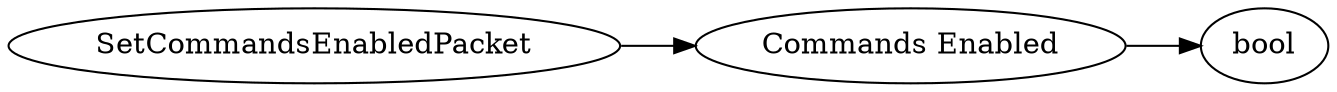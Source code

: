 digraph "SetCommandsEnabledPacket" {
rankdir = LR
0
0 -> 1
1 -> 2

0 [label="SetCommandsEnabledPacket",comment="name: \"SetCommandsEnabledPacket\", typeName: \"\", id: 0, branchId: 59, recurseId: -1, attributes: 0, notes: \"\""];
1 [label="Commands Enabled",comment="name: \"Commands Enabled\", typeName: \"\", id: 1, branchId: 0, recurseId: -1, attributes: 0, notes: \"\""];
2 [label="bool",comment="name: \"bool\", typeName: \"\", id: 2, branchId: 0, recurseId: -1, attributes: 512, notes: \"\""];
{ rank = max;2}

}
